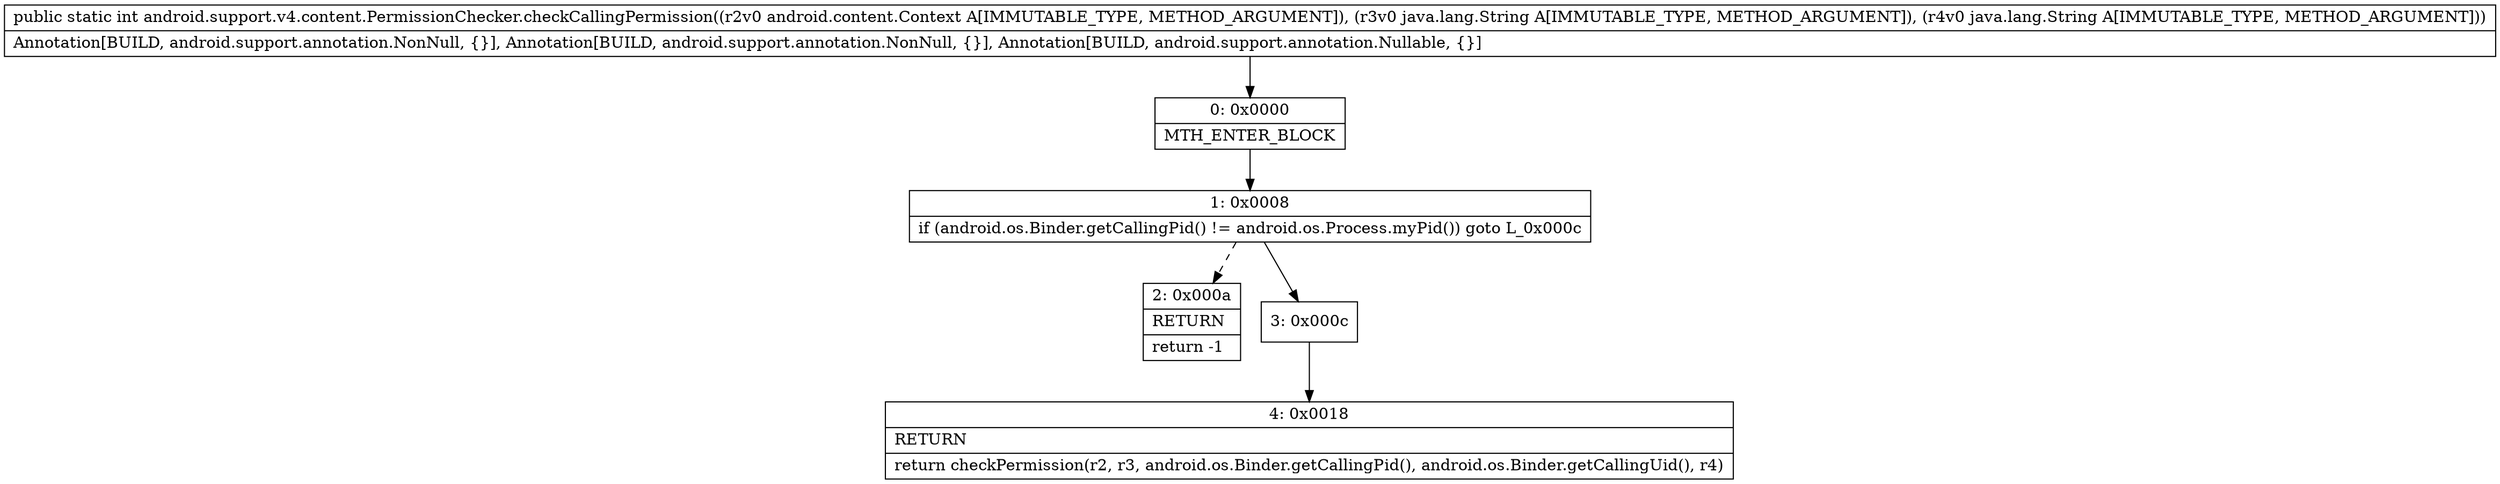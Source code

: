 digraph "CFG forandroid.support.v4.content.PermissionChecker.checkCallingPermission(Landroid\/content\/Context;Ljava\/lang\/String;Ljava\/lang\/String;)I" {
Node_0 [shape=record,label="{0\:\ 0x0000|MTH_ENTER_BLOCK\l}"];
Node_1 [shape=record,label="{1\:\ 0x0008|if (android.os.Binder.getCallingPid() != android.os.Process.myPid()) goto L_0x000c\l}"];
Node_2 [shape=record,label="{2\:\ 0x000a|RETURN\l|return \-1\l}"];
Node_3 [shape=record,label="{3\:\ 0x000c}"];
Node_4 [shape=record,label="{4\:\ 0x0018|RETURN\l|return checkPermission(r2, r3, android.os.Binder.getCallingPid(), android.os.Binder.getCallingUid(), r4)\l}"];
MethodNode[shape=record,label="{public static int android.support.v4.content.PermissionChecker.checkCallingPermission((r2v0 android.content.Context A[IMMUTABLE_TYPE, METHOD_ARGUMENT]), (r3v0 java.lang.String A[IMMUTABLE_TYPE, METHOD_ARGUMENT]), (r4v0 java.lang.String A[IMMUTABLE_TYPE, METHOD_ARGUMENT]))  | Annotation[BUILD, android.support.annotation.NonNull, \{\}], Annotation[BUILD, android.support.annotation.NonNull, \{\}], Annotation[BUILD, android.support.annotation.Nullable, \{\}]\l}"];
MethodNode -> Node_0;
Node_0 -> Node_1;
Node_1 -> Node_2[style=dashed];
Node_1 -> Node_3;
Node_3 -> Node_4;
}

